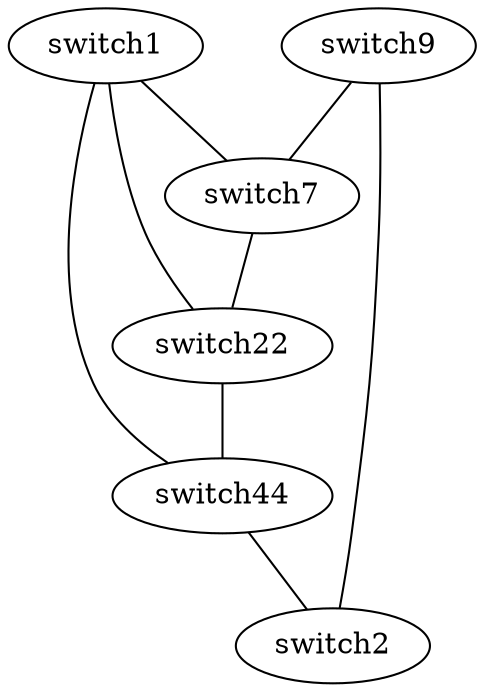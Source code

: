 graph g{

 switch1 -- switch7 [zone=C]
 switch1 -- switch22 [zone=D]
 switch1 -- switch44 [zone=E]
 switch7 -- switch22 [zone=H]
 switch22 -- switch44 [zone=G]
 switch44 -- switch2 [zone=F]
 switch9 -- switch2 [zone=A]
 switch9 -- switch7 [zone=B]

}
